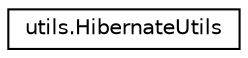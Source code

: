 digraph "Graphical Class Hierarchy"
{
  edge [fontname="Helvetica",fontsize="10",labelfontname="Helvetica",labelfontsize="10"];
  node [fontname="Helvetica",fontsize="10",shape=record];
  rankdir="LR";
  Node0 [label="utils.HibernateUtils",height=0.2,width=0.4,color="black", fillcolor="white", style="filled",URL="$classutils_1_1_hibernate_utils.html"];
}
